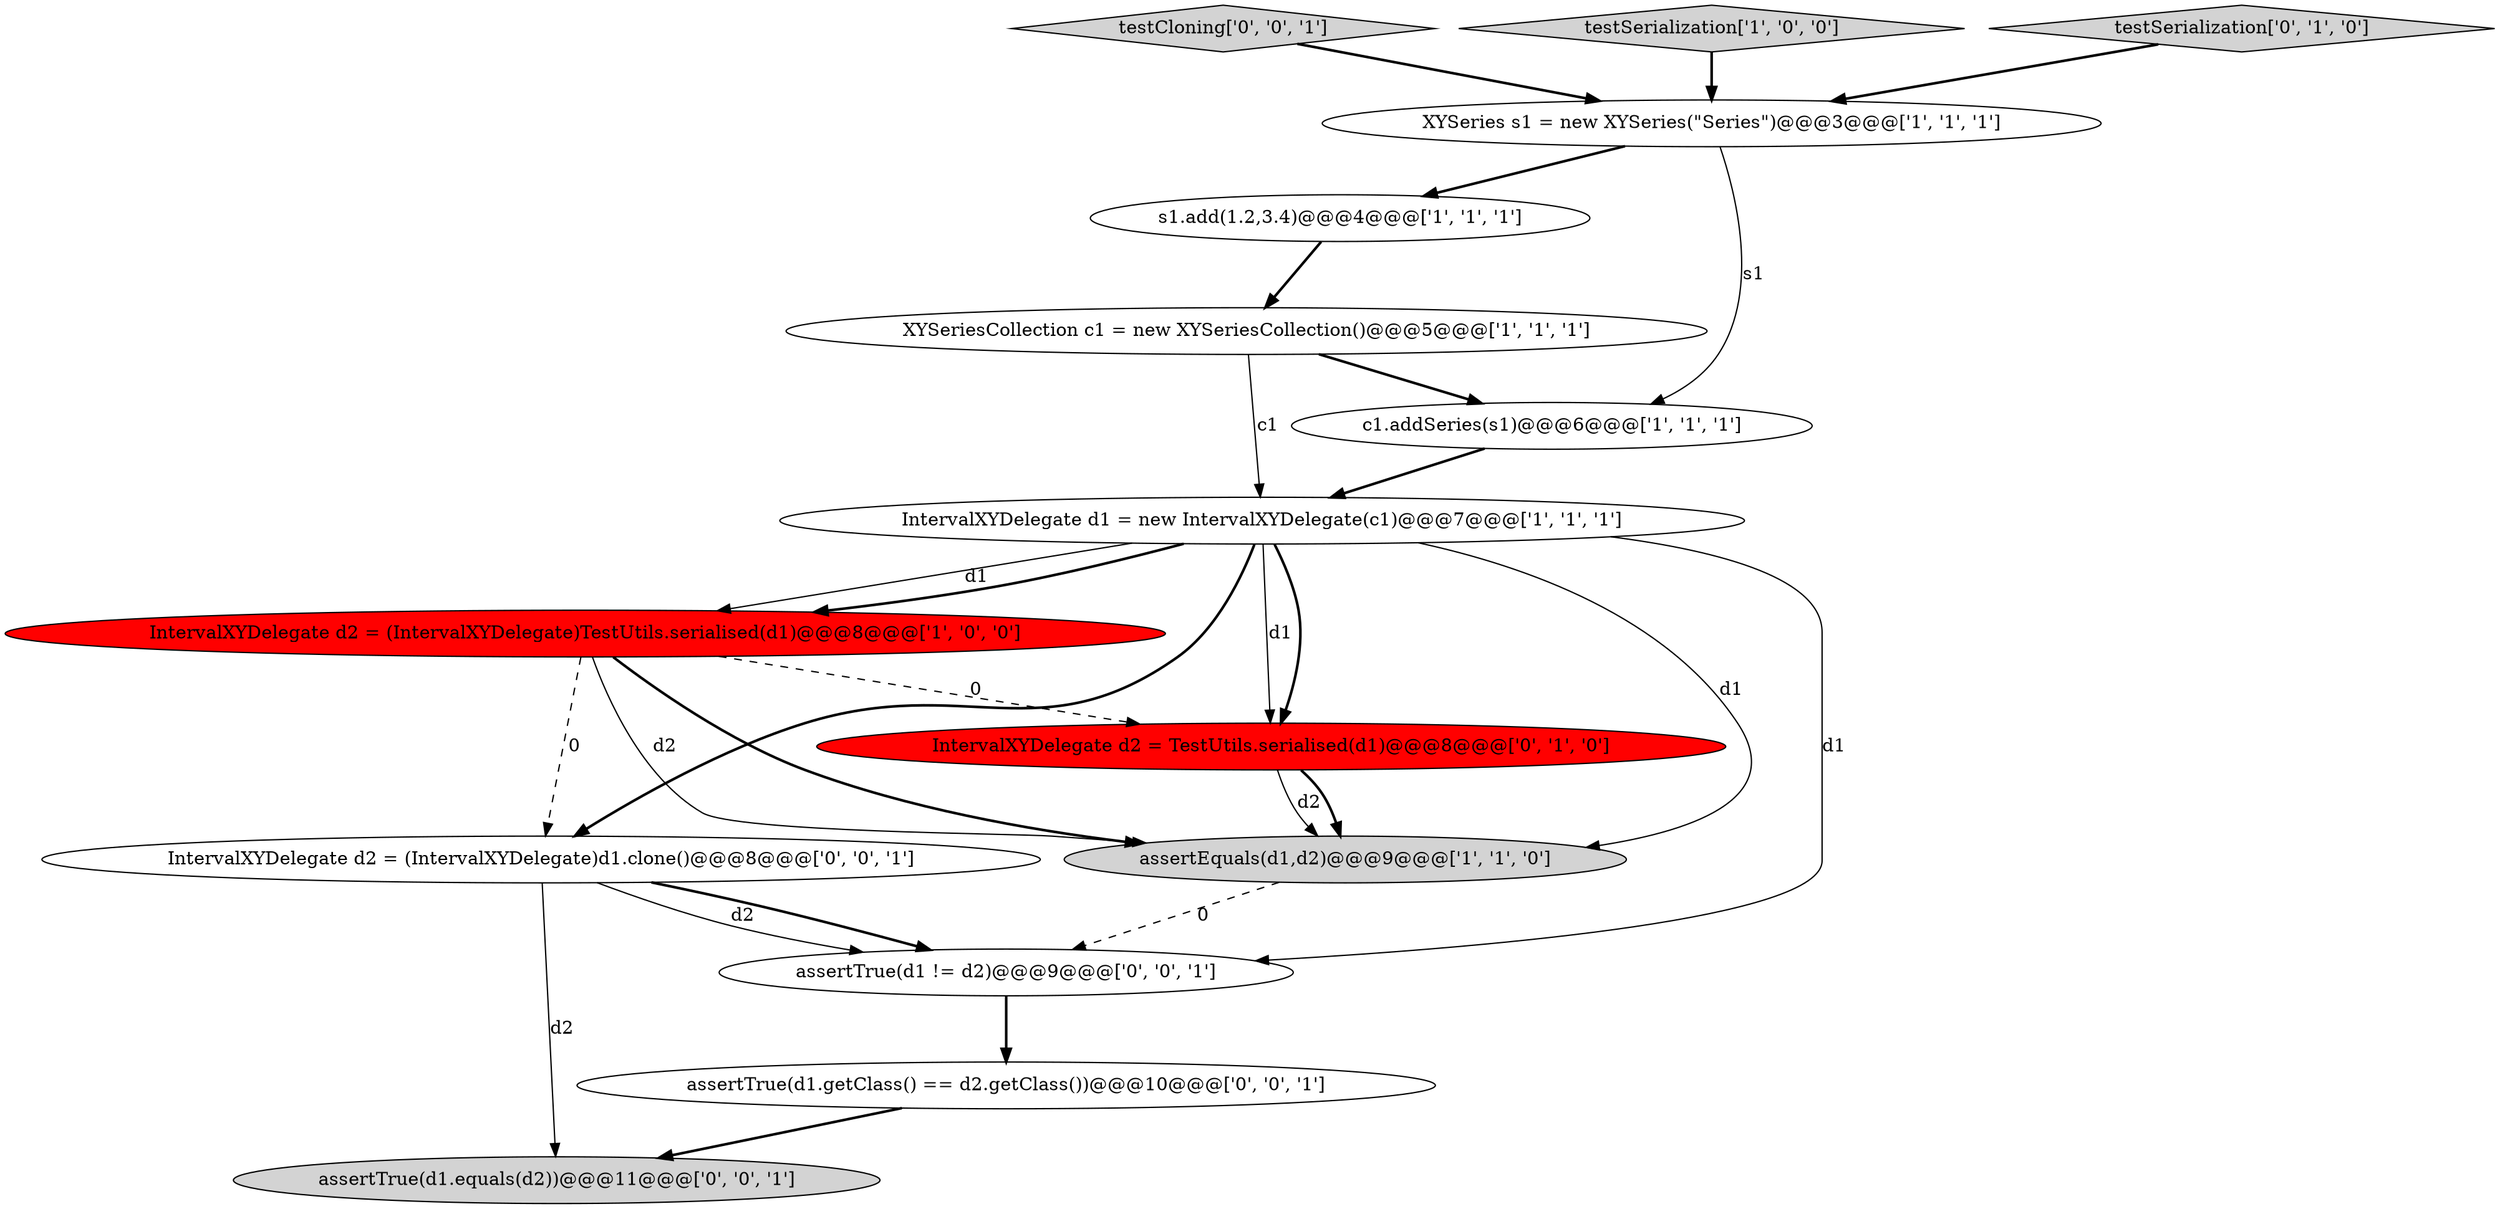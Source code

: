 digraph {
7 [style = filled, label = "assertEquals(d1,d2)@@@9@@@['1', '1', '0']", fillcolor = lightgray, shape = ellipse image = "AAA0AAABBB1BBB"];
12 [style = filled, label = "testCloning['0', '0', '1']", fillcolor = lightgray, shape = diamond image = "AAA0AAABBB3BBB"];
11 [style = filled, label = "assertTrue(d1 != d2)@@@9@@@['0', '0', '1']", fillcolor = white, shape = ellipse image = "AAA0AAABBB3BBB"];
13 [style = filled, label = "IntervalXYDelegate d2 = (IntervalXYDelegate)d1.clone()@@@8@@@['0', '0', '1']", fillcolor = white, shape = ellipse image = "AAA0AAABBB3BBB"];
14 [style = filled, label = "assertTrue(d1.equals(d2))@@@11@@@['0', '0', '1']", fillcolor = lightgray, shape = ellipse image = "AAA0AAABBB3BBB"];
1 [style = filled, label = "IntervalXYDelegate d2 = (IntervalXYDelegate)TestUtils.serialised(d1)@@@8@@@['1', '0', '0']", fillcolor = red, shape = ellipse image = "AAA1AAABBB1BBB"];
2 [style = filled, label = "XYSeries s1 = new XYSeries(\"Series\")@@@3@@@['1', '1', '1']", fillcolor = white, shape = ellipse image = "AAA0AAABBB1BBB"];
0 [style = filled, label = "testSerialization['1', '0', '0']", fillcolor = lightgray, shape = diamond image = "AAA0AAABBB1BBB"];
3 [style = filled, label = "XYSeriesCollection c1 = new XYSeriesCollection()@@@5@@@['1', '1', '1']", fillcolor = white, shape = ellipse image = "AAA0AAABBB1BBB"];
8 [style = filled, label = "testSerialization['0', '1', '0']", fillcolor = lightgray, shape = diamond image = "AAA0AAABBB2BBB"];
10 [style = filled, label = "assertTrue(d1.getClass() == d2.getClass())@@@10@@@['0', '0', '1']", fillcolor = white, shape = ellipse image = "AAA0AAABBB3BBB"];
4 [style = filled, label = "s1.add(1.2,3.4)@@@4@@@['1', '1', '1']", fillcolor = white, shape = ellipse image = "AAA0AAABBB1BBB"];
9 [style = filled, label = "IntervalXYDelegate d2 = TestUtils.serialised(d1)@@@8@@@['0', '1', '0']", fillcolor = red, shape = ellipse image = "AAA1AAABBB2BBB"];
6 [style = filled, label = "IntervalXYDelegate d1 = new IntervalXYDelegate(c1)@@@7@@@['1', '1', '1']", fillcolor = white, shape = ellipse image = "AAA0AAABBB1BBB"];
5 [style = filled, label = "c1.addSeries(s1)@@@6@@@['1', '1', '1']", fillcolor = white, shape = ellipse image = "AAA0AAABBB1BBB"];
6->7 [style = solid, label="d1"];
4->3 [style = bold, label=""];
1->7 [style = solid, label="d2"];
9->7 [style = solid, label="d2"];
10->14 [style = bold, label=""];
2->5 [style = solid, label="s1"];
6->9 [style = solid, label="d1"];
0->2 [style = bold, label=""];
7->11 [style = dashed, label="0"];
1->9 [style = dashed, label="0"];
9->7 [style = bold, label=""];
2->4 [style = bold, label=""];
1->7 [style = bold, label=""];
13->11 [style = bold, label=""];
6->1 [style = solid, label="d1"];
13->14 [style = solid, label="d2"];
1->13 [style = dashed, label="0"];
6->1 [style = bold, label=""];
12->2 [style = bold, label=""];
3->5 [style = bold, label=""];
5->6 [style = bold, label=""];
3->6 [style = solid, label="c1"];
8->2 [style = bold, label=""];
11->10 [style = bold, label=""];
6->13 [style = bold, label=""];
13->11 [style = solid, label="d2"];
6->9 [style = bold, label=""];
6->11 [style = solid, label="d1"];
}

